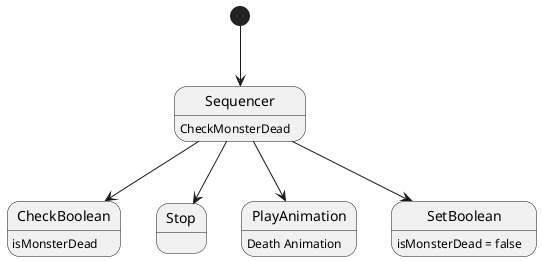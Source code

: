 @startuml

[*]-->Sequencer
Sequencer : CheckMonsterDead
Sequencer-->CheckBoolean
CheckBoolean : isMonsterDead
Sequencer-->Stop
Sequencer-->PlayAnimation
PlayAnimation : Death Animation
Sequencer-->SetBoolean
SetBoolean : isMonsterDead = false

@enduml